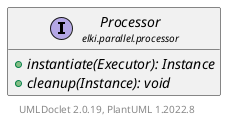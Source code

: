 @startuml
    remove .*\.(Instance|Par|Parameterizer|Factory)$
    set namespaceSeparator none
    hide empty fields
    hide empty methods

    interface "<size:14>Processor.Instance\n<size:10>elki.parallel.processor" as elki.parallel.processor.Processor.Instance [[Processor.Instance.html]] {
        {abstract} +map(DBIDRef): void
    }

    interface "<size:14>Processor\n<size:10>elki.parallel.processor" as elki.parallel.processor.Processor [[Processor.html]] {
        {abstract} +instantiate(Executor): Instance
        {abstract} +cleanup(Instance): void
    }

    elki.parallel.processor.Processor +-- elki.parallel.processor.Processor.Instance

    center footer UMLDoclet 2.0.19, PlantUML 1.2022.8
@enduml
